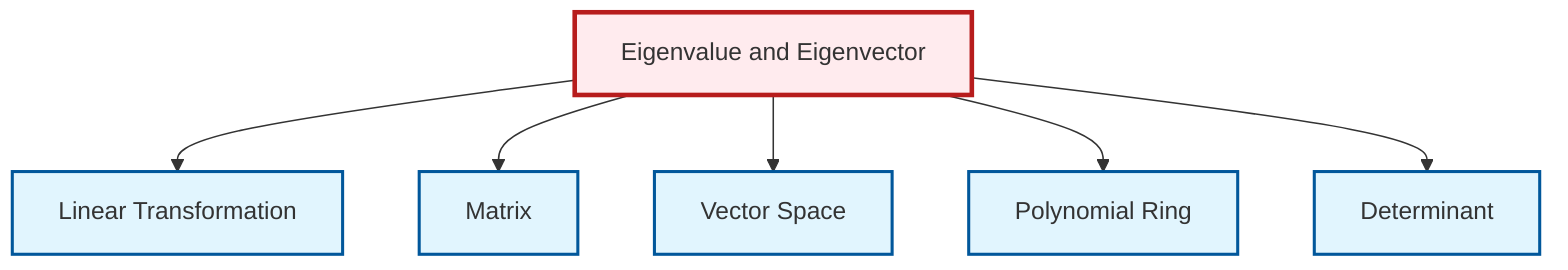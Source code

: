 graph TD
    classDef definition fill:#e1f5fe,stroke:#01579b,stroke-width:2px
    classDef theorem fill:#f3e5f5,stroke:#4a148c,stroke-width:2px
    classDef axiom fill:#fff3e0,stroke:#e65100,stroke-width:2px
    classDef example fill:#e8f5e9,stroke:#1b5e20,stroke-width:2px
    classDef current fill:#ffebee,stroke:#b71c1c,stroke-width:3px
    def-polynomial-ring["Polynomial Ring"]:::definition
    def-vector-space["Vector Space"]:::definition
    def-linear-transformation["Linear Transformation"]:::definition
    def-matrix["Matrix"]:::definition
    def-determinant["Determinant"]:::definition
    def-eigenvalue-eigenvector["Eigenvalue and Eigenvector"]:::definition
    def-eigenvalue-eigenvector --> def-linear-transformation
    def-eigenvalue-eigenvector --> def-matrix
    def-eigenvalue-eigenvector --> def-vector-space
    def-eigenvalue-eigenvector --> def-polynomial-ring
    def-eigenvalue-eigenvector --> def-determinant
    class def-eigenvalue-eigenvector current